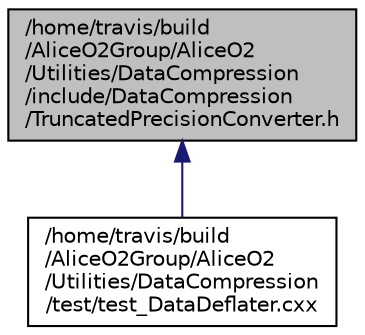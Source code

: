 digraph "/home/travis/build/AliceO2Group/AliceO2/Utilities/DataCompression/include/DataCompression/TruncatedPrecisionConverter.h"
{
 // INTERACTIVE_SVG=YES
  bgcolor="transparent";
  edge [fontname="Helvetica",fontsize="10",labelfontname="Helvetica",labelfontsize="10"];
  node [fontname="Helvetica",fontsize="10",shape=record];
  Node1 [label="/home/travis/build\l/AliceO2Group/AliceO2\l/Utilities/DataCompression\l/include/DataCompression\l/TruncatedPrecisionConverter.h",height=0.2,width=0.4,color="black", fillcolor="grey75", style="filled", fontcolor="black"];
  Node1 -> Node2 [dir="back",color="midnightblue",fontsize="10",style="solid",fontname="Helvetica"];
  Node2 [label="/home/travis/build\l/AliceO2Group/AliceO2\l/Utilities/DataCompression\l/test/test_DataDeflater.cxx",height=0.2,width=0.4,color="black",URL="$d4/d54/test__DataDeflater_8cxx.html"];
}
